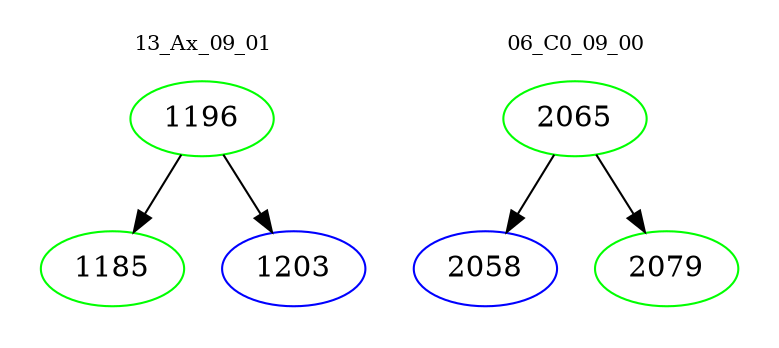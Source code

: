 digraph{
subgraph cluster_0 {
color = white
label = "13_Ax_09_01";
fontsize=10;
T0_1196 [label="1196", color="green"]
T0_1196 -> T0_1185 [color="black"]
T0_1185 [label="1185", color="green"]
T0_1196 -> T0_1203 [color="black"]
T0_1203 [label="1203", color="blue"]
}
subgraph cluster_1 {
color = white
label = "06_C0_09_00";
fontsize=10;
T1_2065 [label="2065", color="green"]
T1_2065 -> T1_2058 [color="black"]
T1_2058 [label="2058", color="blue"]
T1_2065 -> T1_2079 [color="black"]
T1_2079 [label="2079", color="green"]
}
}
